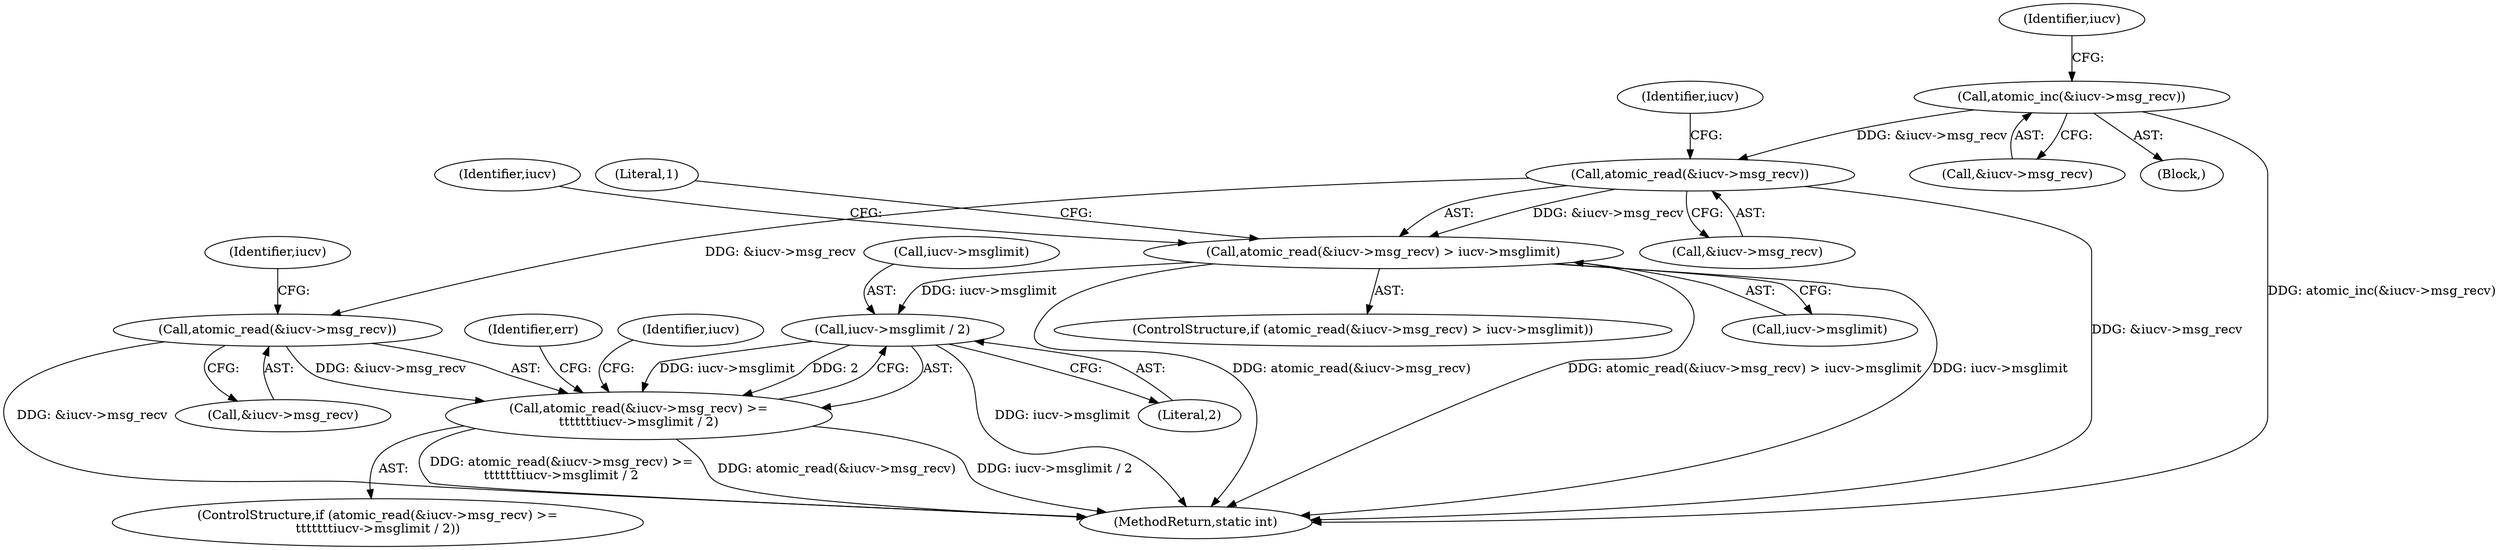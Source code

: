 digraph "0_linux_a5598bd9c087dc0efc250a5221e5d0e6f584ee88@pointer" {
"1000330" [label="(Call,atomic_inc(&iucv->msg_recv))"];
"1000337" [label="(Call,atomic_read(&iucv->msg_recv))"];
"1000336" [label="(Call,atomic_read(&iucv->msg_recv) > iucv->msglimit)"];
"1000416" [label="(Call,iucv->msglimit / 2)"];
"1000410" [label="(Call,atomic_read(&iucv->msg_recv) >=\n\t\t\t\t\t\t\tiucv->msglimit / 2)"];
"1000411" [label="(Call,atomic_read(&iucv->msg_recv))"];
"1000337" [label="(Call,atomic_read(&iucv->msg_recv))"];
"1000336" [label="(Call,atomic_read(&iucv->msg_recv) > iucv->msglimit)"];
"1000409" [label="(ControlStructure,if (atomic_read(&iucv->msg_recv) >=\n\t\t\t\t\t\t\tiucv->msglimit / 2))"];
"1000330" [label="(Call,atomic_inc(&iucv->msg_recv))"];
"1000417" [label="(Call,iucv->msglimit)"];
"1000412" [label="(Call,&iucv->msg_recv)"];
"1000411" [label="(Call,atomic_read(&iucv->msg_recv))"];
"1000347" [label="(Literal,1)"];
"1000357" [label="(Identifier,iucv)"];
"1000331" [label="(Call,&iucv->msg_recv)"];
"1000340" [label="(Identifier,iucv)"];
"1000342" [label="(Call,iucv->msglimit)"];
"1000423" [label="(Identifier,err)"];
"1000329" [label="(Block,)"];
"1000420" [label="(Literal,2)"];
"1000410" [label="(Call,atomic_read(&iucv->msg_recv) >=\n\t\t\t\t\t\t\tiucv->msglimit / 2)"];
"1000460" [label="(MethodReturn,static int)"];
"1000338" [label="(Call,&iucv->msg_recv)"];
"1000343" [label="(Identifier,iucv)"];
"1000335" [label="(ControlStructure,if (atomic_read(&iucv->msg_recv) > iucv->msglimit))"];
"1000416" [label="(Call,iucv->msglimit / 2)"];
"1000418" [label="(Identifier,iucv)"];
"1000441" [label="(Identifier,iucv)"];
"1000330" -> "1000329"  [label="AST: "];
"1000330" -> "1000331"  [label="CFG: "];
"1000331" -> "1000330"  [label="AST: "];
"1000340" -> "1000330"  [label="CFG: "];
"1000330" -> "1000460"  [label="DDG: atomic_inc(&iucv->msg_recv)"];
"1000330" -> "1000337"  [label="DDG: &iucv->msg_recv"];
"1000337" -> "1000336"  [label="AST: "];
"1000337" -> "1000338"  [label="CFG: "];
"1000338" -> "1000337"  [label="AST: "];
"1000343" -> "1000337"  [label="CFG: "];
"1000337" -> "1000460"  [label="DDG: &iucv->msg_recv"];
"1000337" -> "1000336"  [label="DDG: &iucv->msg_recv"];
"1000337" -> "1000411"  [label="DDG: &iucv->msg_recv"];
"1000336" -> "1000335"  [label="AST: "];
"1000336" -> "1000342"  [label="CFG: "];
"1000342" -> "1000336"  [label="AST: "];
"1000347" -> "1000336"  [label="CFG: "];
"1000357" -> "1000336"  [label="CFG: "];
"1000336" -> "1000460"  [label="DDG: atomic_read(&iucv->msg_recv) > iucv->msglimit"];
"1000336" -> "1000460"  [label="DDG: iucv->msglimit"];
"1000336" -> "1000460"  [label="DDG: atomic_read(&iucv->msg_recv)"];
"1000336" -> "1000416"  [label="DDG: iucv->msglimit"];
"1000416" -> "1000410"  [label="AST: "];
"1000416" -> "1000420"  [label="CFG: "];
"1000417" -> "1000416"  [label="AST: "];
"1000420" -> "1000416"  [label="AST: "];
"1000410" -> "1000416"  [label="CFG: "];
"1000416" -> "1000460"  [label="DDG: iucv->msglimit"];
"1000416" -> "1000410"  [label="DDG: iucv->msglimit"];
"1000416" -> "1000410"  [label="DDG: 2"];
"1000410" -> "1000409"  [label="AST: "];
"1000411" -> "1000410"  [label="AST: "];
"1000423" -> "1000410"  [label="CFG: "];
"1000441" -> "1000410"  [label="CFG: "];
"1000410" -> "1000460"  [label="DDG: atomic_read(&iucv->msg_recv)"];
"1000410" -> "1000460"  [label="DDG: iucv->msglimit / 2"];
"1000410" -> "1000460"  [label="DDG: atomic_read(&iucv->msg_recv) >=\n\t\t\t\t\t\t\tiucv->msglimit / 2"];
"1000411" -> "1000410"  [label="DDG: &iucv->msg_recv"];
"1000411" -> "1000412"  [label="CFG: "];
"1000412" -> "1000411"  [label="AST: "];
"1000418" -> "1000411"  [label="CFG: "];
"1000411" -> "1000460"  [label="DDG: &iucv->msg_recv"];
}
